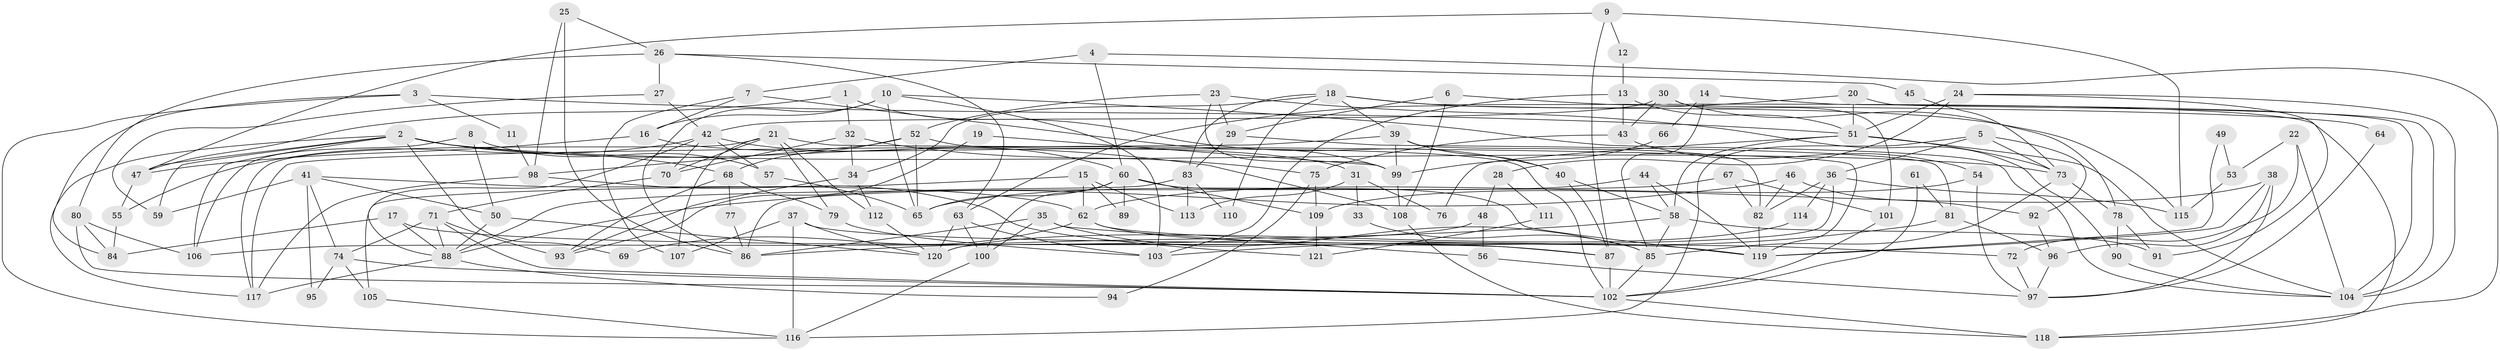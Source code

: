 // Generated by graph-tools (version 1.1) at 2025/50/03/09/25 03:50:09]
// undirected, 121 vertices, 242 edges
graph export_dot {
graph [start="1"]
  node [color=gray90,style=filled];
  1;
  2;
  3;
  4;
  5;
  6;
  7;
  8;
  9;
  10;
  11;
  12;
  13;
  14;
  15;
  16;
  17;
  18;
  19;
  20;
  21;
  22;
  23;
  24;
  25;
  26;
  27;
  28;
  29;
  30;
  31;
  32;
  33;
  34;
  35;
  36;
  37;
  38;
  39;
  40;
  41;
  42;
  43;
  44;
  45;
  46;
  47;
  48;
  49;
  50;
  51;
  52;
  53;
  54;
  55;
  56;
  57;
  58;
  59;
  60;
  61;
  62;
  63;
  64;
  65;
  66;
  67;
  68;
  69;
  70;
  71;
  72;
  73;
  74;
  75;
  76;
  77;
  78;
  79;
  80;
  81;
  82;
  83;
  84;
  85;
  86;
  87;
  88;
  89;
  90;
  91;
  92;
  93;
  94;
  95;
  96;
  97;
  98;
  99;
  100;
  101;
  102;
  103;
  104;
  105;
  106;
  107;
  108;
  109;
  110;
  111;
  112;
  113;
  114;
  115;
  116;
  117;
  118;
  119;
  120;
  121;
  1 -- 40;
  1 -- 32;
  1 -- 47;
  2 -- 108;
  2 -- 106;
  2 -- 47;
  2 -- 59;
  2 -- 68;
  2 -- 69;
  2 -- 73;
  2 -- 117;
  3 -- 116;
  3 -- 51;
  3 -- 11;
  3 -- 84;
  4 -- 60;
  4 -- 118;
  4 -- 7;
  5 -- 36;
  5 -- 92;
  5 -- 73;
  5 -- 116;
  6 -- 29;
  6 -- 108;
  6 -- 64;
  7 -- 99;
  7 -- 16;
  7 -- 107;
  8 -- 50;
  8 -- 57;
  8 -- 106;
  9 -- 87;
  9 -- 47;
  9 -- 12;
  9 -- 115;
  10 -- 65;
  10 -- 16;
  10 -- 86;
  10 -- 103;
  10 -- 104;
  11 -- 98;
  12 -- 13;
  13 -- 103;
  13 -- 51;
  13 -- 43;
  14 -- 85;
  14 -- 104;
  14 -- 66;
  15 -- 105;
  15 -- 62;
  15 -- 89;
  15 -- 113;
  16 -- 47;
  16 -- 31;
  17 -- 87;
  17 -- 84;
  17 -- 88;
  18 -- 39;
  18 -- 34;
  18 -- 83;
  18 -- 110;
  18 -- 115;
  18 -- 118;
  19 -- 99;
  19 -- 93;
  20 -- 51;
  20 -- 63;
  20 -- 104;
  21 -- 70;
  21 -- 117;
  21 -- 79;
  21 -- 107;
  21 -- 112;
  21 -- 119;
  22 -- 104;
  22 -- 72;
  22 -- 53;
  23 -- 90;
  23 -- 52;
  23 -- 29;
  23 -- 99;
  24 -- 51;
  24 -- 104;
  24 -- 28;
  24 -- 91;
  25 -- 86;
  25 -- 26;
  25 -- 98;
  26 -- 63;
  26 -- 80;
  26 -- 27;
  26 -- 45;
  27 -- 42;
  27 -- 59;
  28 -- 48;
  28 -- 111;
  29 -- 83;
  29 -- 81;
  30 -- 78;
  30 -- 42;
  30 -- 43;
  30 -- 101;
  31 -- 113;
  31 -- 33;
  31 -- 76;
  32 -- 34;
  32 -- 70;
  32 -- 75;
  33 -- 85;
  34 -- 112;
  34 -- 93;
  35 -- 86;
  35 -- 100;
  35 -- 56;
  35 -- 85;
  36 -- 82;
  36 -- 115;
  36 -- 114;
  36 -- 120;
  37 -- 119;
  37 -- 107;
  37 -- 116;
  37 -- 120;
  38 -- 109;
  38 -- 119;
  38 -- 96;
  38 -- 97;
  39 -- 117;
  39 -- 40;
  39 -- 82;
  39 -- 99;
  40 -- 58;
  40 -- 87;
  41 -- 50;
  41 -- 59;
  41 -- 62;
  41 -- 74;
  41 -- 95;
  42 -- 88;
  42 -- 60;
  42 -- 55;
  42 -- 57;
  42 -- 70;
  43 -- 54;
  43 -- 75;
  44 -- 58;
  44 -- 119;
  44 -- 65;
  45 -- 73;
  46 -- 88;
  46 -- 82;
  46 -- 92;
  47 -- 55;
  48 -- 56;
  48 -- 106;
  49 -- 53;
  49 -- 119;
  50 -- 120;
  50 -- 88;
  51 -- 73;
  51 -- 104;
  51 -- 58;
  51 -- 76;
  52 -- 102;
  52 -- 68;
  52 -- 65;
  52 -- 98;
  53 -- 115;
  54 -- 97;
  54 -- 62;
  55 -- 84;
  56 -- 97;
  57 -- 65;
  58 -- 85;
  58 -- 86;
  58 -- 91;
  60 -- 119;
  60 -- 65;
  60 -- 89;
  60 -- 100;
  60 -- 109;
  61 -- 102;
  61 -- 81;
  62 -- 69;
  62 -- 72;
  62 -- 87;
  63 -- 100;
  63 -- 120;
  63 -- 103;
  64 -- 97;
  66 -- 99;
  67 -- 101;
  67 -- 88;
  67 -- 82;
  68 -- 79;
  68 -- 77;
  68 -- 93;
  70 -- 71;
  71 -- 88;
  71 -- 74;
  71 -- 93;
  71 -- 102;
  72 -- 97;
  73 -- 78;
  73 -- 85;
  74 -- 102;
  74 -- 95;
  74 -- 105;
  75 -- 94;
  75 -- 109;
  77 -- 86;
  78 -- 91;
  78 -- 90;
  79 -- 103;
  80 -- 84;
  80 -- 102;
  80 -- 106;
  81 -- 103;
  81 -- 96;
  82 -- 119;
  83 -- 86;
  83 -- 110;
  83 -- 113;
  85 -- 102;
  87 -- 102;
  88 -- 117;
  88 -- 94;
  90 -- 104;
  92 -- 96;
  96 -- 97;
  98 -- 117;
  98 -- 121;
  99 -- 108;
  100 -- 116;
  101 -- 102;
  102 -- 118;
  105 -- 116;
  108 -- 118;
  109 -- 121;
  111 -- 121;
  112 -- 120;
  114 -- 120;
}
